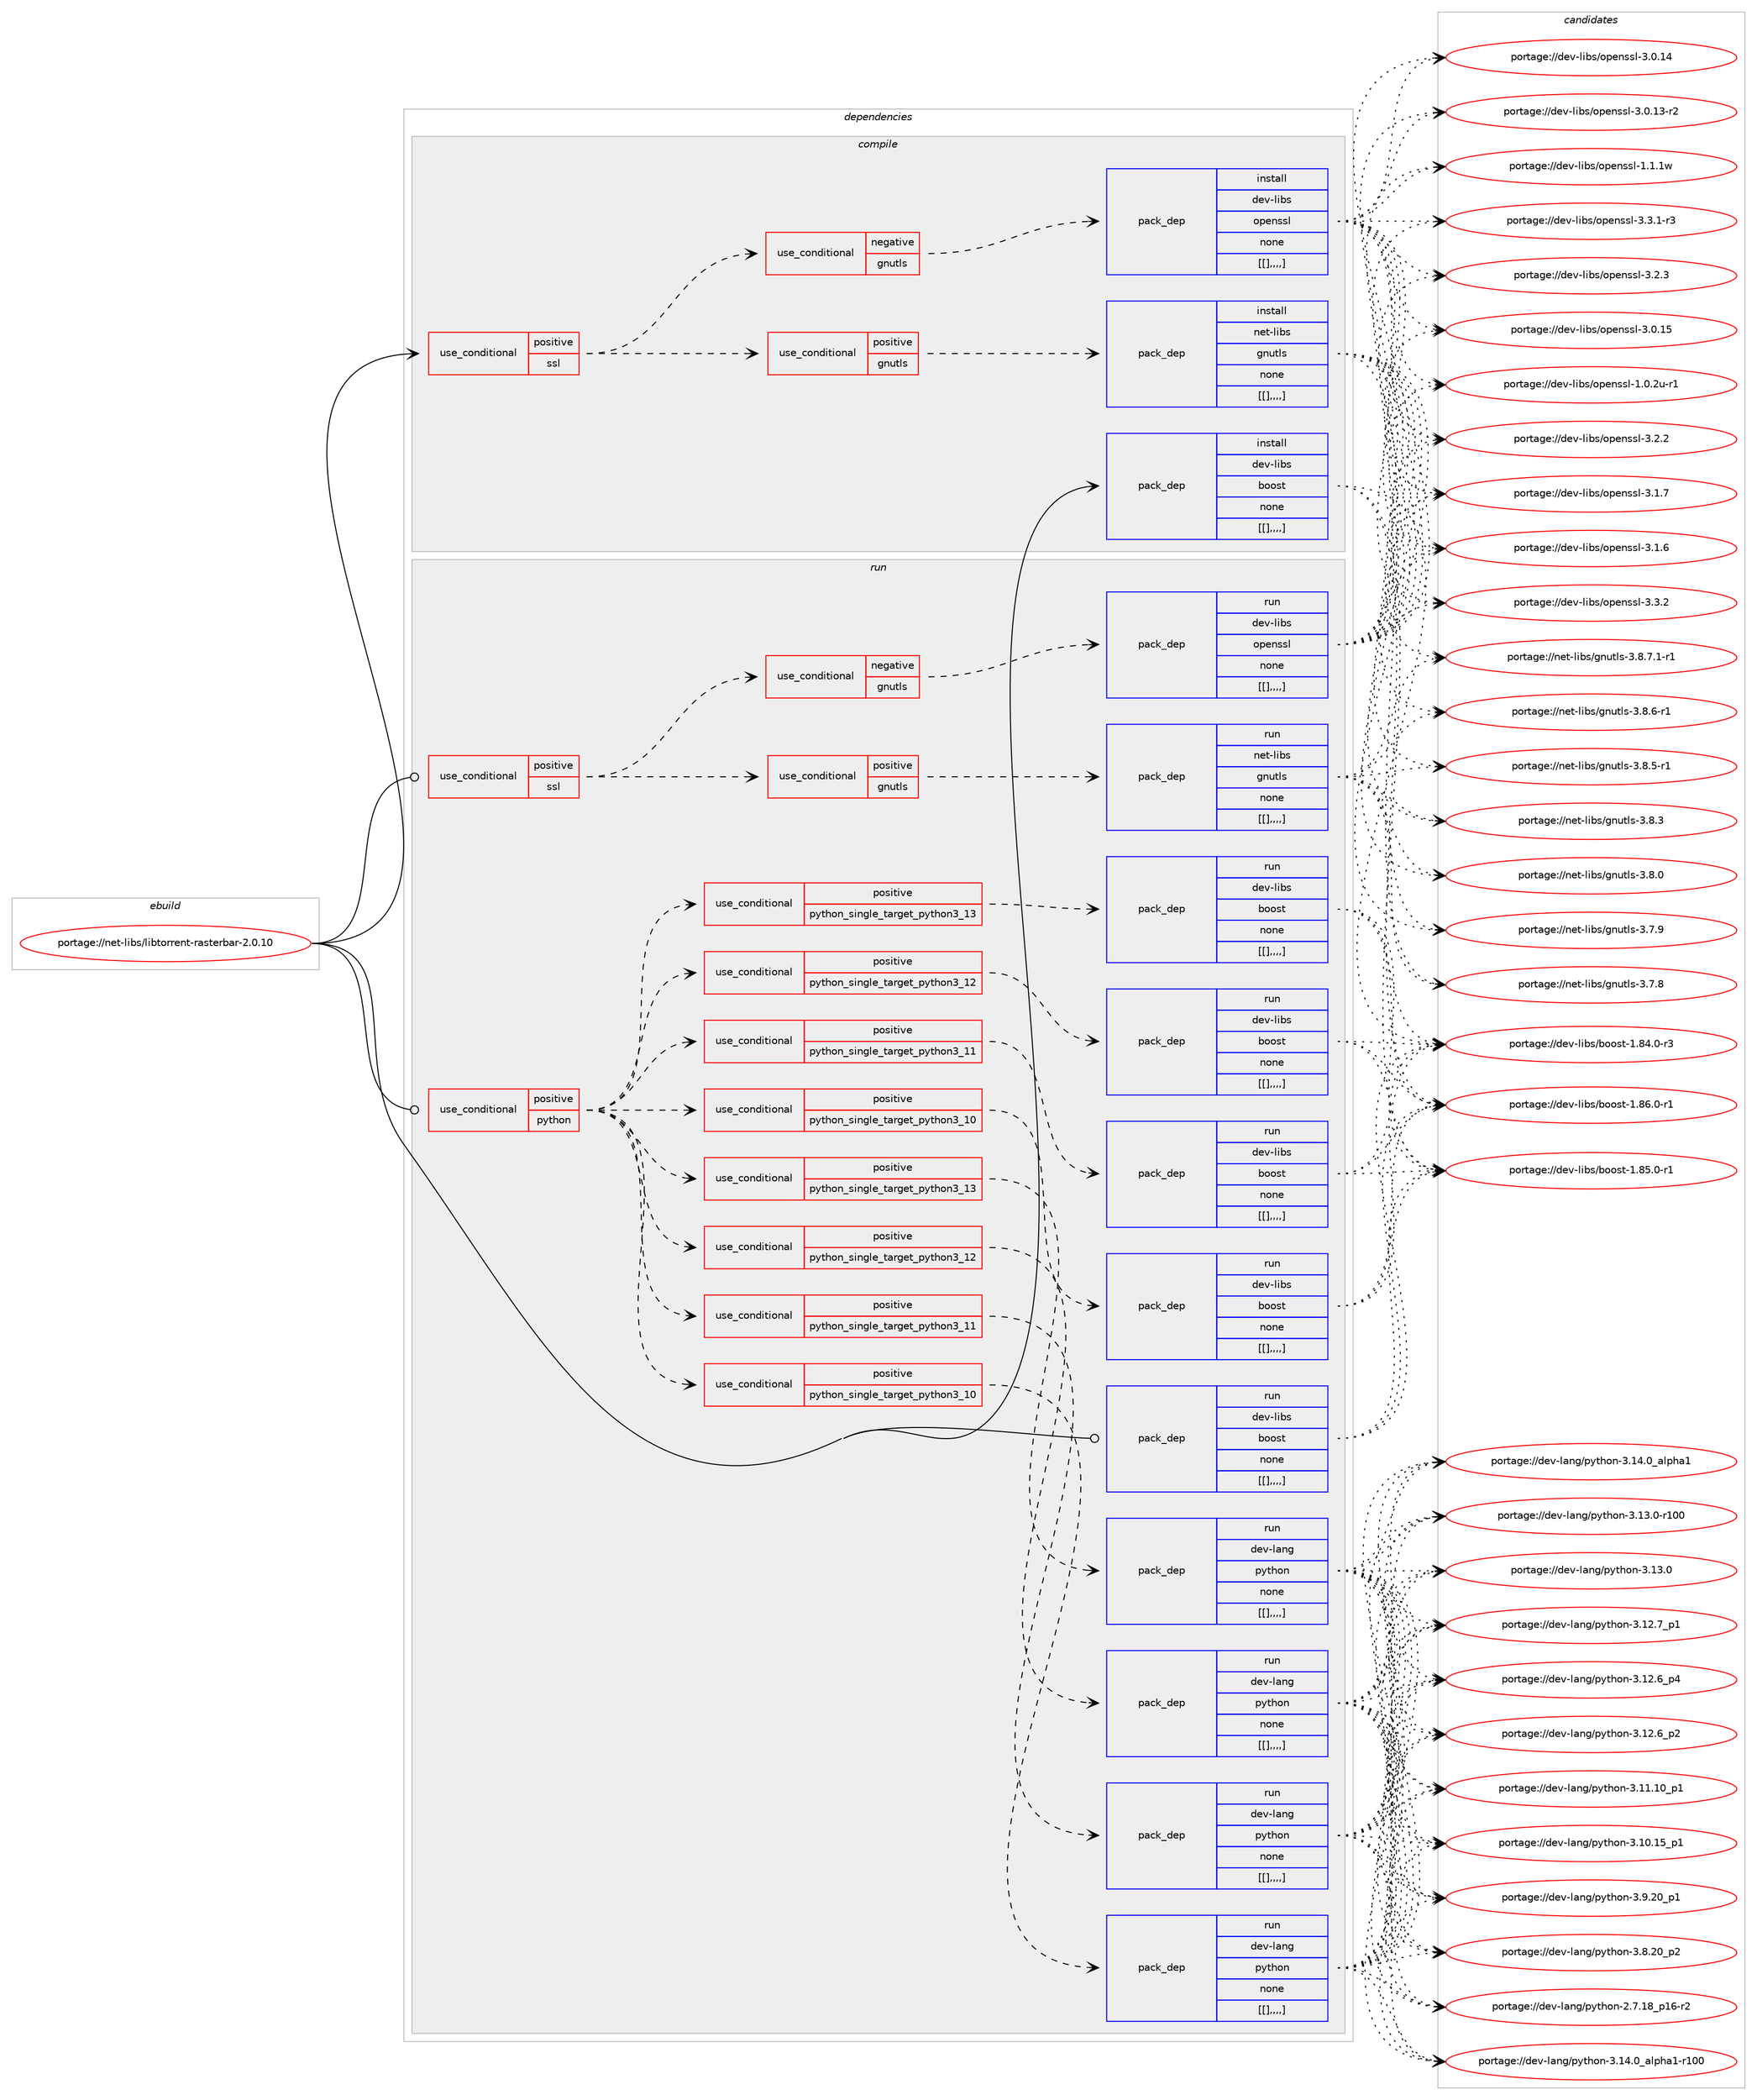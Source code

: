 digraph prolog {

# *************
# Graph options
# *************

newrank=true;
concentrate=true;
compound=true;
graph [rankdir=LR,fontname=Helvetica,fontsize=10,ranksep=1.5];#, ranksep=2.5, nodesep=0.2];
edge  [arrowhead=vee];
node  [fontname=Helvetica,fontsize=10];

# **********
# The ebuild
# **********

subgraph cluster_leftcol {
color=gray;
label=<<i>ebuild</i>>;
id [label="portage://net-libs/libtorrent-rasterbar-2.0.10", color=red, width=4, href="../net-libs/libtorrent-rasterbar-2.0.10.svg"];
}

# ****************
# The dependencies
# ****************

subgraph cluster_midcol {
color=gray;
label=<<i>dependencies</i>>;
subgraph cluster_compile {
fillcolor="#eeeeee";
style=filled;
label=<<i>compile</i>>;
subgraph cond100754 {
dependency384376 [label=<<TABLE BORDER="0" CELLBORDER="1" CELLSPACING="0" CELLPADDING="4"><TR><TD ROWSPAN="3" CELLPADDING="10">use_conditional</TD></TR><TR><TD>positive</TD></TR><TR><TD>ssl</TD></TR></TABLE>>, shape=none, color=red];
subgraph cond100756 {
dependency384467 [label=<<TABLE BORDER="0" CELLBORDER="1" CELLSPACING="0" CELLPADDING="4"><TR><TD ROWSPAN="3" CELLPADDING="10">use_conditional</TD></TR><TR><TD>positive</TD></TR><TR><TD>gnutls</TD></TR></TABLE>>, shape=none, color=red];
subgraph pack280744 {
dependency384529 [label=<<TABLE BORDER="0" CELLBORDER="1" CELLSPACING="0" CELLPADDING="4" WIDTH="220"><TR><TD ROWSPAN="6" CELLPADDING="30">pack_dep</TD></TR><TR><TD WIDTH="110">install</TD></TR><TR><TD>net-libs</TD></TR><TR><TD>gnutls</TD></TR><TR><TD>none</TD></TR><TR><TD>[[],,,,]</TD></TR></TABLE>>, shape=none, color=blue];
}
dependency384467:e -> dependency384529:w [weight=20,style="dashed",arrowhead="vee"];
}
dependency384376:e -> dependency384467:w [weight=20,style="dashed",arrowhead="vee"];
subgraph cond100820 {
dependency384611 [label=<<TABLE BORDER="0" CELLBORDER="1" CELLSPACING="0" CELLPADDING="4"><TR><TD ROWSPAN="3" CELLPADDING="10">use_conditional</TD></TR><TR><TD>negative</TD></TR><TR><TD>gnutls</TD></TR></TABLE>>, shape=none, color=red];
subgraph pack280865 {
dependency384660 [label=<<TABLE BORDER="0" CELLBORDER="1" CELLSPACING="0" CELLPADDING="4" WIDTH="220"><TR><TD ROWSPAN="6" CELLPADDING="30">pack_dep</TD></TR><TR><TD WIDTH="110">install</TD></TR><TR><TD>dev-libs</TD></TR><TR><TD>openssl</TD></TR><TR><TD>none</TD></TR><TR><TD>[[],,,,]</TD></TR></TABLE>>, shape=none, color=blue];
}
dependency384611:e -> dependency384660:w [weight=20,style="dashed",arrowhead="vee"];
}
dependency384376:e -> dependency384611:w [weight=20,style="dashed",arrowhead="vee"];
}
id:e -> dependency384376:w [weight=20,style="solid",arrowhead="vee"];
subgraph pack280884 {
dependency384684 [label=<<TABLE BORDER="0" CELLBORDER="1" CELLSPACING="0" CELLPADDING="4" WIDTH="220"><TR><TD ROWSPAN="6" CELLPADDING="30">pack_dep</TD></TR><TR><TD WIDTH="110">install</TD></TR><TR><TD>dev-libs</TD></TR><TR><TD>boost</TD></TR><TR><TD>none</TD></TR><TR><TD>[[],,,,]</TD></TR></TABLE>>, shape=none, color=blue];
}
id:e -> dependency384684:w [weight=20,style="solid",arrowhead="vee"];
}
subgraph cluster_compileandrun {
fillcolor="#eeeeee";
style=filled;
label=<<i>compile and run</i>>;
}
subgraph cluster_run {
fillcolor="#eeeeee";
style=filled;
label=<<i>run</i>>;
subgraph cond100855 {
dependency384708 [label=<<TABLE BORDER="0" CELLBORDER="1" CELLSPACING="0" CELLPADDING="4"><TR><TD ROWSPAN="3" CELLPADDING="10">use_conditional</TD></TR><TR><TD>positive</TD></TR><TR><TD>python</TD></TR></TABLE>>, shape=none, color=red];
subgraph cond100872 {
dependency384754 [label=<<TABLE BORDER="0" CELLBORDER="1" CELLSPACING="0" CELLPADDING="4"><TR><TD ROWSPAN="3" CELLPADDING="10">use_conditional</TD></TR><TR><TD>positive</TD></TR><TR><TD>python_single_target_python3_10</TD></TR></TABLE>>, shape=none, color=red];
subgraph pack280926 {
dependency384756 [label=<<TABLE BORDER="0" CELLBORDER="1" CELLSPACING="0" CELLPADDING="4" WIDTH="220"><TR><TD ROWSPAN="6" CELLPADDING="30">pack_dep</TD></TR><TR><TD WIDTH="110">run</TD></TR><TR><TD>dev-lang</TD></TR><TR><TD>python</TD></TR><TR><TD>none</TD></TR><TR><TD>[[],,,,]</TD></TR></TABLE>>, shape=none, color=blue];
}
dependency384754:e -> dependency384756:w [weight=20,style="dashed",arrowhead="vee"];
}
dependency384708:e -> dependency384754:w [weight=20,style="dashed",arrowhead="vee"];
subgraph cond100883 {
dependency384779 [label=<<TABLE BORDER="0" CELLBORDER="1" CELLSPACING="0" CELLPADDING="4"><TR><TD ROWSPAN="3" CELLPADDING="10">use_conditional</TD></TR><TR><TD>positive</TD></TR><TR><TD>python_single_target_python3_11</TD></TR></TABLE>>, shape=none, color=red];
subgraph pack280949 {
dependency384794 [label=<<TABLE BORDER="0" CELLBORDER="1" CELLSPACING="0" CELLPADDING="4" WIDTH="220"><TR><TD ROWSPAN="6" CELLPADDING="30">pack_dep</TD></TR><TR><TD WIDTH="110">run</TD></TR><TR><TD>dev-lang</TD></TR><TR><TD>python</TD></TR><TR><TD>none</TD></TR><TR><TD>[[],,,,]</TD></TR></TABLE>>, shape=none, color=blue];
}
dependency384779:e -> dependency384794:w [weight=20,style="dashed",arrowhead="vee"];
}
dependency384708:e -> dependency384779:w [weight=20,style="dashed",arrowhead="vee"];
subgraph cond100899 {
dependency384845 [label=<<TABLE BORDER="0" CELLBORDER="1" CELLSPACING="0" CELLPADDING="4"><TR><TD ROWSPAN="3" CELLPADDING="10">use_conditional</TD></TR><TR><TD>positive</TD></TR><TR><TD>python_single_target_python3_12</TD></TR></TABLE>>, shape=none, color=red];
subgraph pack280986 {
dependency384862 [label=<<TABLE BORDER="0" CELLBORDER="1" CELLSPACING="0" CELLPADDING="4" WIDTH="220"><TR><TD ROWSPAN="6" CELLPADDING="30">pack_dep</TD></TR><TR><TD WIDTH="110">run</TD></TR><TR><TD>dev-lang</TD></TR><TR><TD>python</TD></TR><TR><TD>none</TD></TR><TR><TD>[[],,,,]</TD></TR></TABLE>>, shape=none, color=blue];
}
dependency384845:e -> dependency384862:w [weight=20,style="dashed",arrowhead="vee"];
}
dependency384708:e -> dependency384845:w [weight=20,style="dashed",arrowhead="vee"];
subgraph cond100952 {
dependency384923 [label=<<TABLE BORDER="0" CELLBORDER="1" CELLSPACING="0" CELLPADDING="4"><TR><TD ROWSPAN="3" CELLPADDING="10">use_conditional</TD></TR><TR><TD>positive</TD></TR><TR><TD>python_single_target_python3_13</TD></TR></TABLE>>, shape=none, color=red];
subgraph pack281026 {
dependency384942 [label=<<TABLE BORDER="0" CELLBORDER="1" CELLSPACING="0" CELLPADDING="4" WIDTH="220"><TR><TD ROWSPAN="6" CELLPADDING="30">pack_dep</TD></TR><TR><TD WIDTH="110">run</TD></TR><TR><TD>dev-lang</TD></TR><TR><TD>python</TD></TR><TR><TD>none</TD></TR><TR><TD>[[],,,,]</TD></TR></TABLE>>, shape=none, color=blue];
}
dependency384923:e -> dependency384942:w [weight=20,style="dashed",arrowhead="vee"];
}
dependency384708:e -> dependency384923:w [weight=20,style="dashed",arrowhead="vee"];
subgraph cond100972 {
dependency384970 [label=<<TABLE BORDER="0" CELLBORDER="1" CELLSPACING="0" CELLPADDING="4"><TR><TD ROWSPAN="3" CELLPADDING="10">use_conditional</TD></TR><TR><TD>positive</TD></TR><TR><TD>python_single_target_python3_10</TD></TR></TABLE>>, shape=none, color=red];
subgraph pack281049 {
dependency384975 [label=<<TABLE BORDER="0" CELLBORDER="1" CELLSPACING="0" CELLPADDING="4" WIDTH="220"><TR><TD ROWSPAN="6" CELLPADDING="30">pack_dep</TD></TR><TR><TD WIDTH="110">run</TD></TR><TR><TD>dev-libs</TD></TR><TR><TD>boost</TD></TR><TR><TD>none</TD></TR><TR><TD>[[],,,,]</TD></TR></TABLE>>, shape=none, color=blue];
}
dependency384970:e -> dependency384975:w [weight=20,style="dashed",arrowhead="vee"];
}
dependency384708:e -> dependency384970:w [weight=20,style="dashed",arrowhead="vee"];
subgraph cond100980 {
dependency384995 [label=<<TABLE BORDER="0" CELLBORDER="1" CELLSPACING="0" CELLPADDING="4"><TR><TD ROWSPAN="3" CELLPADDING="10">use_conditional</TD></TR><TR><TD>positive</TD></TR><TR><TD>python_single_target_python3_11</TD></TR></TABLE>>, shape=none, color=red];
subgraph pack281072 {
dependency385033 [label=<<TABLE BORDER="0" CELLBORDER="1" CELLSPACING="0" CELLPADDING="4" WIDTH="220"><TR><TD ROWSPAN="6" CELLPADDING="30">pack_dep</TD></TR><TR><TD WIDTH="110">run</TD></TR><TR><TD>dev-libs</TD></TR><TR><TD>boost</TD></TR><TR><TD>none</TD></TR><TR><TD>[[],,,,]</TD></TR></TABLE>>, shape=none, color=blue];
}
dependency384995:e -> dependency385033:w [weight=20,style="dashed",arrowhead="vee"];
}
dependency384708:e -> dependency384995:w [weight=20,style="dashed",arrowhead="vee"];
subgraph cond101015 {
dependency385077 [label=<<TABLE BORDER="0" CELLBORDER="1" CELLSPACING="0" CELLPADDING="4"><TR><TD ROWSPAN="3" CELLPADDING="10">use_conditional</TD></TR><TR><TD>positive</TD></TR><TR><TD>python_single_target_python3_12</TD></TR></TABLE>>, shape=none, color=red];
subgraph pack281113 {
dependency385102 [label=<<TABLE BORDER="0" CELLBORDER="1" CELLSPACING="0" CELLPADDING="4" WIDTH="220"><TR><TD ROWSPAN="6" CELLPADDING="30">pack_dep</TD></TR><TR><TD WIDTH="110">run</TD></TR><TR><TD>dev-libs</TD></TR><TR><TD>boost</TD></TR><TR><TD>none</TD></TR><TR><TD>[[],,,,]</TD></TR></TABLE>>, shape=none, color=blue];
}
dependency385077:e -> dependency385102:w [weight=20,style="dashed",arrowhead="vee"];
}
dependency384708:e -> dependency385077:w [weight=20,style="dashed",arrowhead="vee"];
subgraph cond101038 {
dependency385124 [label=<<TABLE BORDER="0" CELLBORDER="1" CELLSPACING="0" CELLPADDING="4"><TR><TD ROWSPAN="3" CELLPADDING="10">use_conditional</TD></TR><TR><TD>positive</TD></TR><TR><TD>python_single_target_python3_13</TD></TR></TABLE>>, shape=none, color=red];
subgraph pack281204 {
dependency385253 [label=<<TABLE BORDER="0" CELLBORDER="1" CELLSPACING="0" CELLPADDING="4" WIDTH="220"><TR><TD ROWSPAN="6" CELLPADDING="30">pack_dep</TD></TR><TR><TD WIDTH="110">run</TD></TR><TR><TD>dev-libs</TD></TR><TR><TD>boost</TD></TR><TR><TD>none</TD></TR><TR><TD>[[],,,,]</TD></TR></TABLE>>, shape=none, color=blue];
}
dependency385124:e -> dependency385253:w [weight=20,style="dashed",arrowhead="vee"];
}
dependency384708:e -> dependency385124:w [weight=20,style="dashed",arrowhead="vee"];
}
id:e -> dependency384708:w [weight=20,style="solid",arrowhead="odot"];
subgraph cond101083 {
dependency385260 [label=<<TABLE BORDER="0" CELLBORDER="1" CELLSPACING="0" CELLPADDING="4"><TR><TD ROWSPAN="3" CELLPADDING="10">use_conditional</TD></TR><TR><TD>positive</TD></TR><TR><TD>ssl</TD></TR></TABLE>>, shape=none, color=red];
subgraph cond101090 {
dependency385300 [label=<<TABLE BORDER="0" CELLBORDER="1" CELLSPACING="0" CELLPADDING="4"><TR><TD ROWSPAN="3" CELLPADDING="10">use_conditional</TD></TR><TR><TD>positive</TD></TR><TR><TD>gnutls</TD></TR></TABLE>>, shape=none, color=red];
subgraph pack281273 {
dependency385322 [label=<<TABLE BORDER="0" CELLBORDER="1" CELLSPACING="0" CELLPADDING="4" WIDTH="220"><TR><TD ROWSPAN="6" CELLPADDING="30">pack_dep</TD></TR><TR><TD WIDTH="110">run</TD></TR><TR><TD>net-libs</TD></TR><TR><TD>gnutls</TD></TR><TR><TD>none</TD></TR><TR><TD>[[],,,,]</TD></TR></TABLE>>, shape=none, color=blue];
}
dependency385300:e -> dependency385322:w [weight=20,style="dashed",arrowhead="vee"];
}
dependency385260:e -> dependency385300:w [weight=20,style="dashed",arrowhead="vee"];
subgraph cond101141 {
dependency385472 [label=<<TABLE BORDER="0" CELLBORDER="1" CELLSPACING="0" CELLPADDING="4"><TR><TD ROWSPAN="3" CELLPADDING="10">use_conditional</TD></TR><TR><TD>negative</TD></TR><TR><TD>gnutls</TD></TR></TABLE>>, shape=none, color=red];
subgraph pack281366 {
dependency385511 [label=<<TABLE BORDER="0" CELLBORDER="1" CELLSPACING="0" CELLPADDING="4" WIDTH="220"><TR><TD ROWSPAN="6" CELLPADDING="30">pack_dep</TD></TR><TR><TD WIDTH="110">run</TD></TR><TR><TD>dev-libs</TD></TR><TR><TD>openssl</TD></TR><TR><TD>none</TD></TR><TR><TD>[[],,,,]</TD></TR></TABLE>>, shape=none, color=blue];
}
dependency385472:e -> dependency385511:w [weight=20,style="dashed",arrowhead="vee"];
}
dependency385260:e -> dependency385472:w [weight=20,style="dashed",arrowhead="vee"];
}
id:e -> dependency385260:w [weight=20,style="solid",arrowhead="odot"];
subgraph pack281396 {
dependency385520 [label=<<TABLE BORDER="0" CELLBORDER="1" CELLSPACING="0" CELLPADDING="4" WIDTH="220"><TR><TD ROWSPAN="6" CELLPADDING="30">pack_dep</TD></TR><TR><TD WIDTH="110">run</TD></TR><TR><TD>dev-libs</TD></TR><TR><TD>boost</TD></TR><TR><TD>none</TD></TR><TR><TD>[[],,,,]</TD></TR></TABLE>>, shape=none, color=blue];
}
id:e -> dependency385520:w [weight=20,style="solid",arrowhead="odot"];
}
}

# **************
# The candidates
# **************

subgraph cluster_choices {
rank=same;
color=gray;
label=<<i>candidates</i>>;

subgraph choice280777 {
color=black;
nodesep=1;
choice11010111645108105981154710311011711610811545514656465546494511449 [label="portage://net-libs/gnutls-3.8.7.1-r1", color=red, width=4,href="../net-libs/gnutls-3.8.7.1-r1.svg"];
choice1101011164510810598115471031101171161081154551465646544511449 [label="portage://net-libs/gnutls-3.8.6-r1", color=red, width=4,href="../net-libs/gnutls-3.8.6-r1.svg"];
choice1101011164510810598115471031101171161081154551465646534511449 [label="portage://net-libs/gnutls-3.8.5-r1", color=red, width=4,href="../net-libs/gnutls-3.8.5-r1.svg"];
choice110101116451081059811547103110117116108115455146564651 [label="portage://net-libs/gnutls-3.8.3", color=red, width=4,href="../net-libs/gnutls-3.8.3.svg"];
choice110101116451081059811547103110117116108115455146564648 [label="portage://net-libs/gnutls-3.8.0", color=red, width=4,href="../net-libs/gnutls-3.8.0.svg"];
choice110101116451081059811547103110117116108115455146554657 [label="portage://net-libs/gnutls-3.7.9", color=red, width=4,href="../net-libs/gnutls-3.7.9.svg"];
choice110101116451081059811547103110117116108115455146554656 [label="portage://net-libs/gnutls-3.7.8", color=red, width=4,href="../net-libs/gnutls-3.7.8.svg"];
dependency384529:e -> choice11010111645108105981154710311011711610811545514656465546494511449:w [style=dotted,weight="100"];
dependency384529:e -> choice1101011164510810598115471031101171161081154551465646544511449:w [style=dotted,weight="100"];
dependency384529:e -> choice1101011164510810598115471031101171161081154551465646534511449:w [style=dotted,weight="100"];
dependency384529:e -> choice110101116451081059811547103110117116108115455146564651:w [style=dotted,weight="100"];
dependency384529:e -> choice110101116451081059811547103110117116108115455146564648:w [style=dotted,weight="100"];
dependency384529:e -> choice110101116451081059811547103110117116108115455146554657:w [style=dotted,weight="100"];
dependency384529:e -> choice110101116451081059811547103110117116108115455146554656:w [style=dotted,weight="100"];
}
subgraph choice280798 {
color=black;
nodesep=1;
choice100101118451081059811547111112101110115115108455146514650 [label="portage://dev-libs/openssl-3.3.2", color=red, width=4,href="../dev-libs/openssl-3.3.2.svg"];
choice1001011184510810598115471111121011101151151084551465146494511451 [label="portage://dev-libs/openssl-3.3.1-r3", color=red, width=4,href="../dev-libs/openssl-3.3.1-r3.svg"];
choice100101118451081059811547111112101110115115108455146504651 [label="portage://dev-libs/openssl-3.2.3", color=red, width=4,href="../dev-libs/openssl-3.2.3.svg"];
choice100101118451081059811547111112101110115115108455146504650 [label="portage://dev-libs/openssl-3.2.2", color=red, width=4,href="../dev-libs/openssl-3.2.2.svg"];
choice100101118451081059811547111112101110115115108455146494655 [label="portage://dev-libs/openssl-3.1.7", color=red, width=4,href="../dev-libs/openssl-3.1.7.svg"];
choice100101118451081059811547111112101110115115108455146494654 [label="portage://dev-libs/openssl-3.1.6", color=red, width=4,href="../dev-libs/openssl-3.1.6.svg"];
choice10010111845108105981154711111210111011511510845514648464953 [label="portage://dev-libs/openssl-3.0.15", color=red, width=4,href="../dev-libs/openssl-3.0.15.svg"];
choice10010111845108105981154711111210111011511510845514648464952 [label="portage://dev-libs/openssl-3.0.14", color=red, width=4,href="../dev-libs/openssl-3.0.14.svg"];
choice100101118451081059811547111112101110115115108455146484649514511450 [label="portage://dev-libs/openssl-3.0.13-r2", color=red, width=4,href="../dev-libs/openssl-3.0.13-r2.svg"];
choice100101118451081059811547111112101110115115108454946494649119 [label="portage://dev-libs/openssl-1.1.1w", color=red, width=4,href="../dev-libs/openssl-1.1.1w.svg"];
choice1001011184510810598115471111121011101151151084549464846501174511449 [label="portage://dev-libs/openssl-1.0.2u-r1", color=red, width=4,href="../dev-libs/openssl-1.0.2u-r1.svg"];
dependency384660:e -> choice100101118451081059811547111112101110115115108455146514650:w [style=dotted,weight="100"];
dependency384660:e -> choice1001011184510810598115471111121011101151151084551465146494511451:w [style=dotted,weight="100"];
dependency384660:e -> choice100101118451081059811547111112101110115115108455146504651:w [style=dotted,weight="100"];
dependency384660:e -> choice100101118451081059811547111112101110115115108455146504650:w [style=dotted,weight="100"];
dependency384660:e -> choice100101118451081059811547111112101110115115108455146494655:w [style=dotted,weight="100"];
dependency384660:e -> choice100101118451081059811547111112101110115115108455146494654:w [style=dotted,weight="100"];
dependency384660:e -> choice10010111845108105981154711111210111011511510845514648464953:w [style=dotted,weight="100"];
dependency384660:e -> choice10010111845108105981154711111210111011511510845514648464952:w [style=dotted,weight="100"];
dependency384660:e -> choice100101118451081059811547111112101110115115108455146484649514511450:w [style=dotted,weight="100"];
dependency384660:e -> choice100101118451081059811547111112101110115115108454946494649119:w [style=dotted,weight="100"];
dependency384660:e -> choice1001011184510810598115471111121011101151151084549464846501174511449:w [style=dotted,weight="100"];
}
subgraph choice280820 {
color=black;
nodesep=1;
choice10010111845108105981154798111111115116454946565446484511449 [label="portage://dev-libs/boost-1.86.0-r1", color=red, width=4,href="../dev-libs/boost-1.86.0-r1.svg"];
choice10010111845108105981154798111111115116454946565346484511449 [label="portage://dev-libs/boost-1.85.0-r1", color=red, width=4,href="../dev-libs/boost-1.85.0-r1.svg"];
choice10010111845108105981154798111111115116454946565246484511451 [label="portage://dev-libs/boost-1.84.0-r3", color=red, width=4,href="../dev-libs/boost-1.84.0-r3.svg"];
dependency384684:e -> choice10010111845108105981154798111111115116454946565446484511449:w [style=dotted,weight="100"];
dependency384684:e -> choice10010111845108105981154798111111115116454946565346484511449:w [style=dotted,weight="100"];
dependency384684:e -> choice10010111845108105981154798111111115116454946565246484511451:w [style=dotted,weight="100"];
}
subgraph choice280835 {
color=black;
nodesep=1;
choice100101118451089711010347112121116104111110455146495246489597108112104974945114494848 [label="portage://dev-lang/python-3.14.0_alpha1-r100", color=red, width=4,href="../dev-lang/python-3.14.0_alpha1-r100.svg"];
choice1001011184510897110103471121211161041111104551464952464895971081121049749 [label="portage://dev-lang/python-3.14.0_alpha1", color=red, width=4,href="../dev-lang/python-3.14.0_alpha1.svg"];
choice1001011184510897110103471121211161041111104551464951464845114494848 [label="portage://dev-lang/python-3.13.0-r100", color=red, width=4,href="../dev-lang/python-3.13.0-r100.svg"];
choice10010111845108971101034711212111610411111045514649514648 [label="portage://dev-lang/python-3.13.0", color=red, width=4,href="../dev-lang/python-3.13.0.svg"];
choice100101118451089711010347112121116104111110455146495046559511249 [label="portage://dev-lang/python-3.12.7_p1", color=red, width=4,href="../dev-lang/python-3.12.7_p1.svg"];
choice100101118451089711010347112121116104111110455146495046549511252 [label="portage://dev-lang/python-3.12.6_p4", color=red, width=4,href="../dev-lang/python-3.12.6_p4.svg"];
choice100101118451089711010347112121116104111110455146495046549511250 [label="portage://dev-lang/python-3.12.6_p2", color=red, width=4,href="../dev-lang/python-3.12.6_p2.svg"];
choice10010111845108971101034711212111610411111045514649494649489511249 [label="portage://dev-lang/python-3.11.10_p1", color=red, width=4,href="../dev-lang/python-3.11.10_p1.svg"];
choice10010111845108971101034711212111610411111045514649484649539511249 [label="portage://dev-lang/python-3.10.15_p1", color=red, width=4,href="../dev-lang/python-3.10.15_p1.svg"];
choice100101118451089711010347112121116104111110455146574650489511249 [label="portage://dev-lang/python-3.9.20_p1", color=red, width=4,href="../dev-lang/python-3.9.20_p1.svg"];
choice100101118451089711010347112121116104111110455146564650489511250 [label="portage://dev-lang/python-3.8.20_p2", color=red, width=4,href="../dev-lang/python-3.8.20_p2.svg"];
choice100101118451089711010347112121116104111110455046554649569511249544511450 [label="portage://dev-lang/python-2.7.18_p16-r2", color=red, width=4,href="../dev-lang/python-2.7.18_p16-r2.svg"];
dependency384756:e -> choice100101118451089711010347112121116104111110455146495246489597108112104974945114494848:w [style=dotted,weight="100"];
dependency384756:e -> choice1001011184510897110103471121211161041111104551464952464895971081121049749:w [style=dotted,weight="100"];
dependency384756:e -> choice1001011184510897110103471121211161041111104551464951464845114494848:w [style=dotted,weight="100"];
dependency384756:e -> choice10010111845108971101034711212111610411111045514649514648:w [style=dotted,weight="100"];
dependency384756:e -> choice100101118451089711010347112121116104111110455146495046559511249:w [style=dotted,weight="100"];
dependency384756:e -> choice100101118451089711010347112121116104111110455146495046549511252:w [style=dotted,weight="100"];
dependency384756:e -> choice100101118451089711010347112121116104111110455146495046549511250:w [style=dotted,weight="100"];
dependency384756:e -> choice10010111845108971101034711212111610411111045514649494649489511249:w [style=dotted,weight="100"];
dependency384756:e -> choice10010111845108971101034711212111610411111045514649484649539511249:w [style=dotted,weight="100"];
dependency384756:e -> choice100101118451089711010347112121116104111110455146574650489511249:w [style=dotted,weight="100"];
dependency384756:e -> choice100101118451089711010347112121116104111110455146564650489511250:w [style=dotted,weight="100"];
dependency384756:e -> choice100101118451089711010347112121116104111110455046554649569511249544511450:w [style=dotted,weight="100"];
}
subgraph choice280845 {
color=black;
nodesep=1;
choice100101118451089711010347112121116104111110455146495246489597108112104974945114494848 [label="portage://dev-lang/python-3.14.0_alpha1-r100", color=red, width=4,href="../dev-lang/python-3.14.0_alpha1-r100.svg"];
choice1001011184510897110103471121211161041111104551464952464895971081121049749 [label="portage://dev-lang/python-3.14.0_alpha1", color=red, width=4,href="../dev-lang/python-3.14.0_alpha1.svg"];
choice1001011184510897110103471121211161041111104551464951464845114494848 [label="portage://dev-lang/python-3.13.0-r100", color=red, width=4,href="../dev-lang/python-3.13.0-r100.svg"];
choice10010111845108971101034711212111610411111045514649514648 [label="portage://dev-lang/python-3.13.0", color=red, width=4,href="../dev-lang/python-3.13.0.svg"];
choice100101118451089711010347112121116104111110455146495046559511249 [label="portage://dev-lang/python-3.12.7_p1", color=red, width=4,href="../dev-lang/python-3.12.7_p1.svg"];
choice100101118451089711010347112121116104111110455146495046549511252 [label="portage://dev-lang/python-3.12.6_p4", color=red, width=4,href="../dev-lang/python-3.12.6_p4.svg"];
choice100101118451089711010347112121116104111110455146495046549511250 [label="portage://dev-lang/python-3.12.6_p2", color=red, width=4,href="../dev-lang/python-3.12.6_p2.svg"];
choice10010111845108971101034711212111610411111045514649494649489511249 [label="portage://dev-lang/python-3.11.10_p1", color=red, width=4,href="../dev-lang/python-3.11.10_p1.svg"];
choice10010111845108971101034711212111610411111045514649484649539511249 [label="portage://dev-lang/python-3.10.15_p1", color=red, width=4,href="../dev-lang/python-3.10.15_p1.svg"];
choice100101118451089711010347112121116104111110455146574650489511249 [label="portage://dev-lang/python-3.9.20_p1", color=red, width=4,href="../dev-lang/python-3.9.20_p1.svg"];
choice100101118451089711010347112121116104111110455146564650489511250 [label="portage://dev-lang/python-3.8.20_p2", color=red, width=4,href="../dev-lang/python-3.8.20_p2.svg"];
choice100101118451089711010347112121116104111110455046554649569511249544511450 [label="portage://dev-lang/python-2.7.18_p16-r2", color=red, width=4,href="../dev-lang/python-2.7.18_p16-r2.svg"];
dependency384794:e -> choice100101118451089711010347112121116104111110455146495246489597108112104974945114494848:w [style=dotted,weight="100"];
dependency384794:e -> choice1001011184510897110103471121211161041111104551464952464895971081121049749:w [style=dotted,weight="100"];
dependency384794:e -> choice1001011184510897110103471121211161041111104551464951464845114494848:w [style=dotted,weight="100"];
dependency384794:e -> choice10010111845108971101034711212111610411111045514649514648:w [style=dotted,weight="100"];
dependency384794:e -> choice100101118451089711010347112121116104111110455146495046559511249:w [style=dotted,weight="100"];
dependency384794:e -> choice100101118451089711010347112121116104111110455146495046549511252:w [style=dotted,weight="100"];
dependency384794:e -> choice100101118451089711010347112121116104111110455146495046549511250:w [style=dotted,weight="100"];
dependency384794:e -> choice10010111845108971101034711212111610411111045514649494649489511249:w [style=dotted,weight="100"];
dependency384794:e -> choice10010111845108971101034711212111610411111045514649484649539511249:w [style=dotted,weight="100"];
dependency384794:e -> choice100101118451089711010347112121116104111110455146574650489511249:w [style=dotted,weight="100"];
dependency384794:e -> choice100101118451089711010347112121116104111110455146564650489511250:w [style=dotted,weight="100"];
dependency384794:e -> choice100101118451089711010347112121116104111110455046554649569511249544511450:w [style=dotted,weight="100"];
}
subgraph choice280852 {
color=black;
nodesep=1;
choice100101118451089711010347112121116104111110455146495246489597108112104974945114494848 [label="portage://dev-lang/python-3.14.0_alpha1-r100", color=red, width=4,href="../dev-lang/python-3.14.0_alpha1-r100.svg"];
choice1001011184510897110103471121211161041111104551464952464895971081121049749 [label="portage://dev-lang/python-3.14.0_alpha1", color=red, width=4,href="../dev-lang/python-3.14.0_alpha1.svg"];
choice1001011184510897110103471121211161041111104551464951464845114494848 [label="portage://dev-lang/python-3.13.0-r100", color=red, width=4,href="../dev-lang/python-3.13.0-r100.svg"];
choice10010111845108971101034711212111610411111045514649514648 [label="portage://dev-lang/python-3.13.0", color=red, width=4,href="../dev-lang/python-3.13.0.svg"];
choice100101118451089711010347112121116104111110455146495046559511249 [label="portage://dev-lang/python-3.12.7_p1", color=red, width=4,href="../dev-lang/python-3.12.7_p1.svg"];
choice100101118451089711010347112121116104111110455146495046549511252 [label="portage://dev-lang/python-3.12.6_p4", color=red, width=4,href="../dev-lang/python-3.12.6_p4.svg"];
choice100101118451089711010347112121116104111110455146495046549511250 [label="portage://dev-lang/python-3.12.6_p2", color=red, width=4,href="../dev-lang/python-3.12.6_p2.svg"];
choice10010111845108971101034711212111610411111045514649494649489511249 [label="portage://dev-lang/python-3.11.10_p1", color=red, width=4,href="../dev-lang/python-3.11.10_p1.svg"];
choice10010111845108971101034711212111610411111045514649484649539511249 [label="portage://dev-lang/python-3.10.15_p1", color=red, width=4,href="../dev-lang/python-3.10.15_p1.svg"];
choice100101118451089711010347112121116104111110455146574650489511249 [label="portage://dev-lang/python-3.9.20_p1", color=red, width=4,href="../dev-lang/python-3.9.20_p1.svg"];
choice100101118451089711010347112121116104111110455146564650489511250 [label="portage://dev-lang/python-3.8.20_p2", color=red, width=4,href="../dev-lang/python-3.8.20_p2.svg"];
choice100101118451089711010347112121116104111110455046554649569511249544511450 [label="portage://dev-lang/python-2.7.18_p16-r2", color=red, width=4,href="../dev-lang/python-2.7.18_p16-r2.svg"];
dependency384862:e -> choice100101118451089711010347112121116104111110455146495246489597108112104974945114494848:w [style=dotted,weight="100"];
dependency384862:e -> choice1001011184510897110103471121211161041111104551464952464895971081121049749:w [style=dotted,weight="100"];
dependency384862:e -> choice1001011184510897110103471121211161041111104551464951464845114494848:w [style=dotted,weight="100"];
dependency384862:e -> choice10010111845108971101034711212111610411111045514649514648:w [style=dotted,weight="100"];
dependency384862:e -> choice100101118451089711010347112121116104111110455146495046559511249:w [style=dotted,weight="100"];
dependency384862:e -> choice100101118451089711010347112121116104111110455146495046549511252:w [style=dotted,weight="100"];
dependency384862:e -> choice100101118451089711010347112121116104111110455146495046549511250:w [style=dotted,weight="100"];
dependency384862:e -> choice10010111845108971101034711212111610411111045514649494649489511249:w [style=dotted,weight="100"];
dependency384862:e -> choice10010111845108971101034711212111610411111045514649484649539511249:w [style=dotted,weight="100"];
dependency384862:e -> choice100101118451089711010347112121116104111110455146574650489511249:w [style=dotted,weight="100"];
dependency384862:e -> choice100101118451089711010347112121116104111110455146564650489511250:w [style=dotted,weight="100"];
dependency384862:e -> choice100101118451089711010347112121116104111110455046554649569511249544511450:w [style=dotted,weight="100"];
}
subgraph choice280883 {
color=black;
nodesep=1;
choice100101118451089711010347112121116104111110455146495246489597108112104974945114494848 [label="portage://dev-lang/python-3.14.0_alpha1-r100", color=red, width=4,href="../dev-lang/python-3.14.0_alpha1-r100.svg"];
choice1001011184510897110103471121211161041111104551464952464895971081121049749 [label="portage://dev-lang/python-3.14.0_alpha1", color=red, width=4,href="../dev-lang/python-3.14.0_alpha1.svg"];
choice1001011184510897110103471121211161041111104551464951464845114494848 [label="portage://dev-lang/python-3.13.0-r100", color=red, width=4,href="../dev-lang/python-3.13.0-r100.svg"];
choice10010111845108971101034711212111610411111045514649514648 [label="portage://dev-lang/python-3.13.0", color=red, width=4,href="../dev-lang/python-3.13.0.svg"];
choice100101118451089711010347112121116104111110455146495046559511249 [label="portage://dev-lang/python-3.12.7_p1", color=red, width=4,href="../dev-lang/python-3.12.7_p1.svg"];
choice100101118451089711010347112121116104111110455146495046549511252 [label="portage://dev-lang/python-3.12.6_p4", color=red, width=4,href="../dev-lang/python-3.12.6_p4.svg"];
choice100101118451089711010347112121116104111110455146495046549511250 [label="portage://dev-lang/python-3.12.6_p2", color=red, width=4,href="../dev-lang/python-3.12.6_p2.svg"];
choice10010111845108971101034711212111610411111045514649494649489511249 [label="portage://dev-lang/python-3.11.10_p1", color=red, width=4,href="../dev-lang/python-3.11.10_p1.svg"];
choice10010111845108971101034711212111610411111045514649484649539511249 [label="portage://dev-lang/python-3.10.15_p1", color=red, width=4,href="../dev-lang/python-3.10.15_p1.svg"];
choice100101118451089711010347112121116104111110455146574650489511249 [label="portage://dev-lang/python-3.9.20_p1", color=red, width=4,href="../dev-lang/python-3.9.20_p1.svg"];
choice100101118451089711010347112121116104111110455146564650489511250 [label="portage://dev-lang/python-3.8.20_p2", color=red, width=4,href="../dev-lang/python-3.8.20_p2.svg"];
choice100101118451089711010347112121116104111110455046554649569511249544511450 [label="portage://dev-lang/python-2.7.18_p16-r2", color=red, width=4,href="../dev-lang/python-2.7.18_p16-r2.svg"];
dependency384942:e -> choice100101118451089711010347112121116104111110455146495246489597108112104974945114494848:w [style=dotted,weight="100"];
dependency384942:e -> choice1001011184510897110103471121211161041111104551464952464895971081121049749:w [style=dotted,weight="100"];
dependency384942:e -> choice1001011184510897110103471121211161041111104551464951464845114494848:w [style=dotted,weight="100"];
dependency384942:e -> choice10010111845108971101034711212111610411111045514649514648:w [style=dotted,weight="100"];
dependency384942:e -> choice100101118451089711010347112121116104111110455146495046559511249:w [style=dotted,weight="100"];
dependency384942:e -> choice100101118451089711010347112121116104111110455146495046549511252:w [style=dotted,weight="100"];
dependency384942:e -> choice100101118451089711010347112121116104111110455146495046549511250:w [style=dotted,weight="100"];
dependency384942:e -> choice10010111845108971101034711212111610411111045514649494649489511249:w [style=dotted,weight="100"];
dependency384942:e -> choice10010111845108971101034711212111610411111045514649484649539511249:w [style=dotted,weight="100"];
dependency384942:e -> choice100101118451089711010347112121116104111110455146574650489511249:w [style=dotted,weight="100"];
dependency384942:e -> choice100101118451089711010347112121116104111110455146564650489511250:w [style=dotted,weight="100"];
dependency384942:e -> choice100101118451089711010347112121116104111110455046554649569511249544511450:w [style=dotted,weight="100"];
}
subgraph choice280900 {
color=black;
nodesep=1;
choice10010111845108105981154798111111115116454946565446484511449 [label="portage://dev-libs/boost-1.86.0-r1", color=red, width=4,href="../dev-libs/boost-1.86.0-r1.svg"];
choice10010111845108105981154798111111115116454946565346484511449 [label="portage://dev-libs/boost-1.85.0-r1", color=red, width=4,href="../dev-libs/boost-1.85.0-r1.svg"];
choice10010111845108105981154798111111115116454946565246484511451 [label="portage://dev-libs/boost-1.84.0-r3", color=red, width=4,href="../dev-libs/boost-1.84.0-r3.svg"];
dependency384975:e -> choice10010111845108105981154798111111115116454946565446484511449:w [style=dotted,weight="100"];
dependency384975:e -> choice10010111845108105981154798111111115116454946565346484511449:w [style=dotted,weight="100"];
dependency384975:e -> choice10010111845108105981154798111111115116454946565246484511451:w [style=dotted,weight="100"];
}
subgraph choice280917 {
color=black;
nodesep=1;
choice10010111845108105981154798111111115116454946565446484511449 [label="portage://dev-libs/boost-1.86.0-r1", color=red, width=4,href="../dev-libs/boost-1.86.0-r1.svg"];
choice10010111845108105981154798111111115116454946565346484511449 [label="portage://dev-libs/boost-1.85.0-r1", color=red, width=4,href="../dev-libs/boost-1.85.0-r1.svg"];
choice10010111845108105981154798111111115116454946565246484511451 [label="portage://dev-libs/boost-1.84.0-r3", color=red, width=4,href="../dev-libs/boost-1.84.0-r3.svg"];
dependency385033:e -> choice10010111845108105981154798111111115116454946565446484511449:w [style=dotted,weight="100"];
dependency385033:e -> choice10010111845108105981154798111111115116454946565346484511449:w [style=dotted,weight="100"];
dependency385033:e -> choice10010111845108105981154798111111115116454946565246484511451:w [style=dotted,weight="100"];
}
subgraph choice280923 {
color=black;
nodesep=1;
choice10010111845108105981154798111111115116454946565446484511449 [label="portage://dev-libs/boost-1.86.0-r1", color=red, width=4,href="../dev-libs/boost-1.86.0-r1.svg"];
choice10010111845108105981154798111111115116454946565346484511449 [label="portage://dev-libs/boost-1.85.0-r1", color=red, width=4,href="../dev-libs/boost-1.85.0-r1.svg"];
choice10010111845108105981154798111111115116454946565246484511451 [label="portage://dev-libs/boost-1.84.0-r3", color=red, width=4,href="../dev-libs/boost-1.84.0-r3.svg"];
dependency385102:e -> choice10010111845108105981154798111111115116454946565446484511449:w [style=dotted,weight="100"];
dependency385102:e -> choice10010111845108105981154798111111115116454946565346484511449:w [style=dotted,weight="100"];
dependency385102:e -> choice10010111845108105981154798111111115116454946565246484511451:w [style=dotted,weight="100"];
}
subgraph choice280932 {
color=black;
nodesep=1;
choice10010111845108105981154798111111115116454946565446484511449 [label="portage://dev-libs/boost-1.86.0-r1", color=red, width=4,href="../dev-libs/boost-1.86.0-r1.svg"];
choice10010111845108105981154798111111115116454946565346484511449 [label="portage://dev-libs/boost-1.85.0-r1", color=red, width=4,href="../dev-libs/boost-1.85.0-r1.svg"];
choice10010111845108105981154798111111115116454946565246484511451 [label="portage://dev-libs/boost-1.84.0-r3", color=red, width=4,href="../dev-libs/boost-1.84.0-r3.svg"];
dependency385253:e -> choice10010111845108105981154798111111115116454946565446484511449:w [style=dotted,weight="100"];
dependency385253:e -> choice10010111845108105981154798111111115116454946565346484511449:w [style=dotted,weight="100"];
dependency385253:e -> choice10010111845108105981154798111111115116454946565246484511451:w [style=dotted,weight="100"];
}
subgraph choice280962 {
color=black;
nodesep=1;
choice11010111645108105981154710311011711610811545514656465546494511449 [label="portage://net-libs/gnutls-3.8.7.1-r1", color=red, width=4,href="../net-libs/gnutls-3.8.7.1-r1.svg"];
choice1101011164510810598115471031101171161081154551465646544511449 [label="portage://net-libs/gnutls-3.8.6-r1", color=red, width=4,href="../net-libs/gnutls-3.8.6-r1.svg"];
choice1101011164510810598115471031101171161081154551465646534511449 [label="portage://net-libs/gnutls-3.8.5-r1", color=red, width=4,href="../net-libs/gnutls-3.8.5-r1.svg"];
choice110101116451081059811547103110117116108115455146564651 [label="portage://net-libs/gnutls-3.8.3", color=red, width=4,href="../net-libs/gnutls-3.8.3.svg"];
choice110101116451081059811547103110117116108115455146564648 [label="portage://net-libs/gnutls-3.8.0", color=red, width=4,href="../net-libs/gnutls-3.8.0.svg"];
choice110101116451081059811547103110117116108115455146554657 [label="portage://net-libs/gnutls-3.7.9", color=red, width=4,href="../net-libs/gnutls-3.7.9.svg"];
choice110101116451081059811547103110117116108115455146554656 [label="portage://net-libs/gnutls-3.7.8", color=red, width=4,href="../net-libs/gnutls-3.7.8.svg"];
dependency385322:e -> choice11010111645108105981154710311011711610811545514656465546494511449:w [style=dotted,weight="100"];
dependency385322:e -> choice1101011164510810598115471031101171161081154551465646544511449:w [style=dotted,weight="100"];
dependency385322:e -> choice1101011164510810598115471031101171161081154551465646534511449:w [style=dotted,weight="100"];
dependency385322:e -> choice110101116451081059811547103110117116108115455146564651:w [style=dotted,weight="100"];
dependency385322:e -> choice110101116451081059811547103110117116108115455146564648:w [style=dotted,weight="100"];
dependency385322:e -> choice110101116451081059811547103110117116108115455146554657:w [style=dotted,weight="100"];
dependency385322:e -> choice110101116451081059811547103110117116108115455146554656:w [style=dotted,weight="100"];
}
subgraph choice280998 {
color=black;
nodesep=1;
choice100101118451081059811547111112101110115115108455146514650 [label="portage://dev-libs/openssl-3.3.2", color=red, width=4,href="../dev-libs/openssl-3.3.2.svg"];
choice1001011184510810598115471111121011101151151084551465146494511451 [label="portage://dev-libs/openssl-3.3.1-r3", color=red, width=4,href="../dev-libs/openssl-3.3.1-r3.svg"];
choice100101118451081059811547111112101110115115108455146504651 [label="portage://dev-libs/openssl-3.2.3", color=red, width=4,href="../dev-libs/openssl-3.2.3.svg"];
choice100101118451081059811547111112101110115115108455146504650 [label="portage://dev-libs/openssl-3.2.2", color=red, width=4,href="../dev-libs/openssl-3.2.2.svg"];
choice100101118451081059811547111112101110115115108455146494655 [label="portage://dev-libs/openssl-3.1.7", color=red, width=4,href="../dev-libs/openssl-3.1.7.svg"];
choice100101118451081059811547111112101110115115108455146494654 [label="portage://dev-libs/openssl-3.1.6", color=red, width=4,href="../dev-libs/openssl-3.1.6.svg"];
choice10010111845108105981154711111210111011511510845514648464953 [label="portage://dev-libs/openssl-3.0.15", color=red, width=4,href="../dev-libs/openssl-3.0.15.svg"];
choice10010111845108105981154711111210111011511510845514648464952 [label="portage://dev-libs/openssl-3.0.14", color=red, width=4,href="../dev-libs/openssl-3.0.14.svg"];
choice100101118451081059811547111112101110115115108455146484649514511450 [label="portage://dev-libs/openssl-3.0.13-r2", color=red, width=4,href="../dev-libs/openssl-3.0.13-r2.svg"];
choice100101118451081059811547111112101110115115108454946494649119 [label="portage://dev-libs/openssl-1.1.1w", color=red, width=4,href="../dev-libs/openssl-1.1.1w.svg"];
choice1001011184510810598115471111121011101151151084549464846501174511449 [label="portage://dev-libs/openssl-1.0.2u-r1", color=red, width=4,href="../dev-libs/openssl-1.0.2u-r1.svg"];
dependency385511:e -> choice100101118451081059811547111112101110115115108455146514650:w [style=dotted,weight="100"];
dependency385511:e -> choice1001011184510810598115471111121011101151151084551465146494511451:w [style=dotted,weight="100"];
dependency385511:e -> choice100101118451081059811547111112101110115115108455146504651:w [style=dotted,weight="100"];
dependency385511:e -> choice100101118451081059811547111112101110115115108455146504650:w [style=dotted,weight="100"];
dependency385511:e -> choice100101118451081059811547111112101110115115108455146494655:w [style=dotted,weight="100"];
dependency385511:e -> choice100101118451081059811547111112101110115115108455146494654:w [style=dotted,weight="100"];
dependency385511:e -> choice10010111845108105981154711111210111011511510845514648464953:w [style=dotted,weight="100"];
dependency385511:e -> choice10010111845108105981154711111210111011511510845514648464952:w [style=dotted,weight="100"];
dependency385511:e -> choice100101118451081059811547111112101110115115108455146484649514511450:w [style=dotted,weight="100"];
dependency385511:e -> choice100101118451081059811547111112101110115115108454946494649119:w [style=dotted,weight="100"];
dependency385511:e -> choice1001011184510810598115471111121011101151151084549464846501174511449:w [style=dotted,weight="100"];
}
subgraph choice281040 {
color=black;
nodesep=1;
choice10010111845108105981154798111111115116454946565446484511449 [label="portage://dev-libs/boost-1.86.0-r1", color=red, width=4,href="../dev-libs/boost-1.86.0-r1.svg"];
choice10010111845108105981154798111111115116454946565346484511449 [label="portage://dev-libs/boost-1.85.0-r1", color=red, width=4,href="../dev-libs/boost-1.85.0-r1.svg"];
choice10010111845108105981154798111111115116454946565246484511451 [label="portage://dev-libs/boost-1.84.0-r3", color=red, width=4,href="../dev-libs/boost-1.84.0-r3.svg"];
dependency385520:e -> choice10010111845108105981154798111111115116454946565446484511449:w [style=dotted,weight="100"];
dependency385520:e -> choice10010111845108105981154798111111115116454946565346484511449:w [style=dotted,weight="100"];
dependency385520:e -> choice10010111845108105981154798111111115116454946565246484511451:w [style=dotted,weight="100"];
}
}

}
